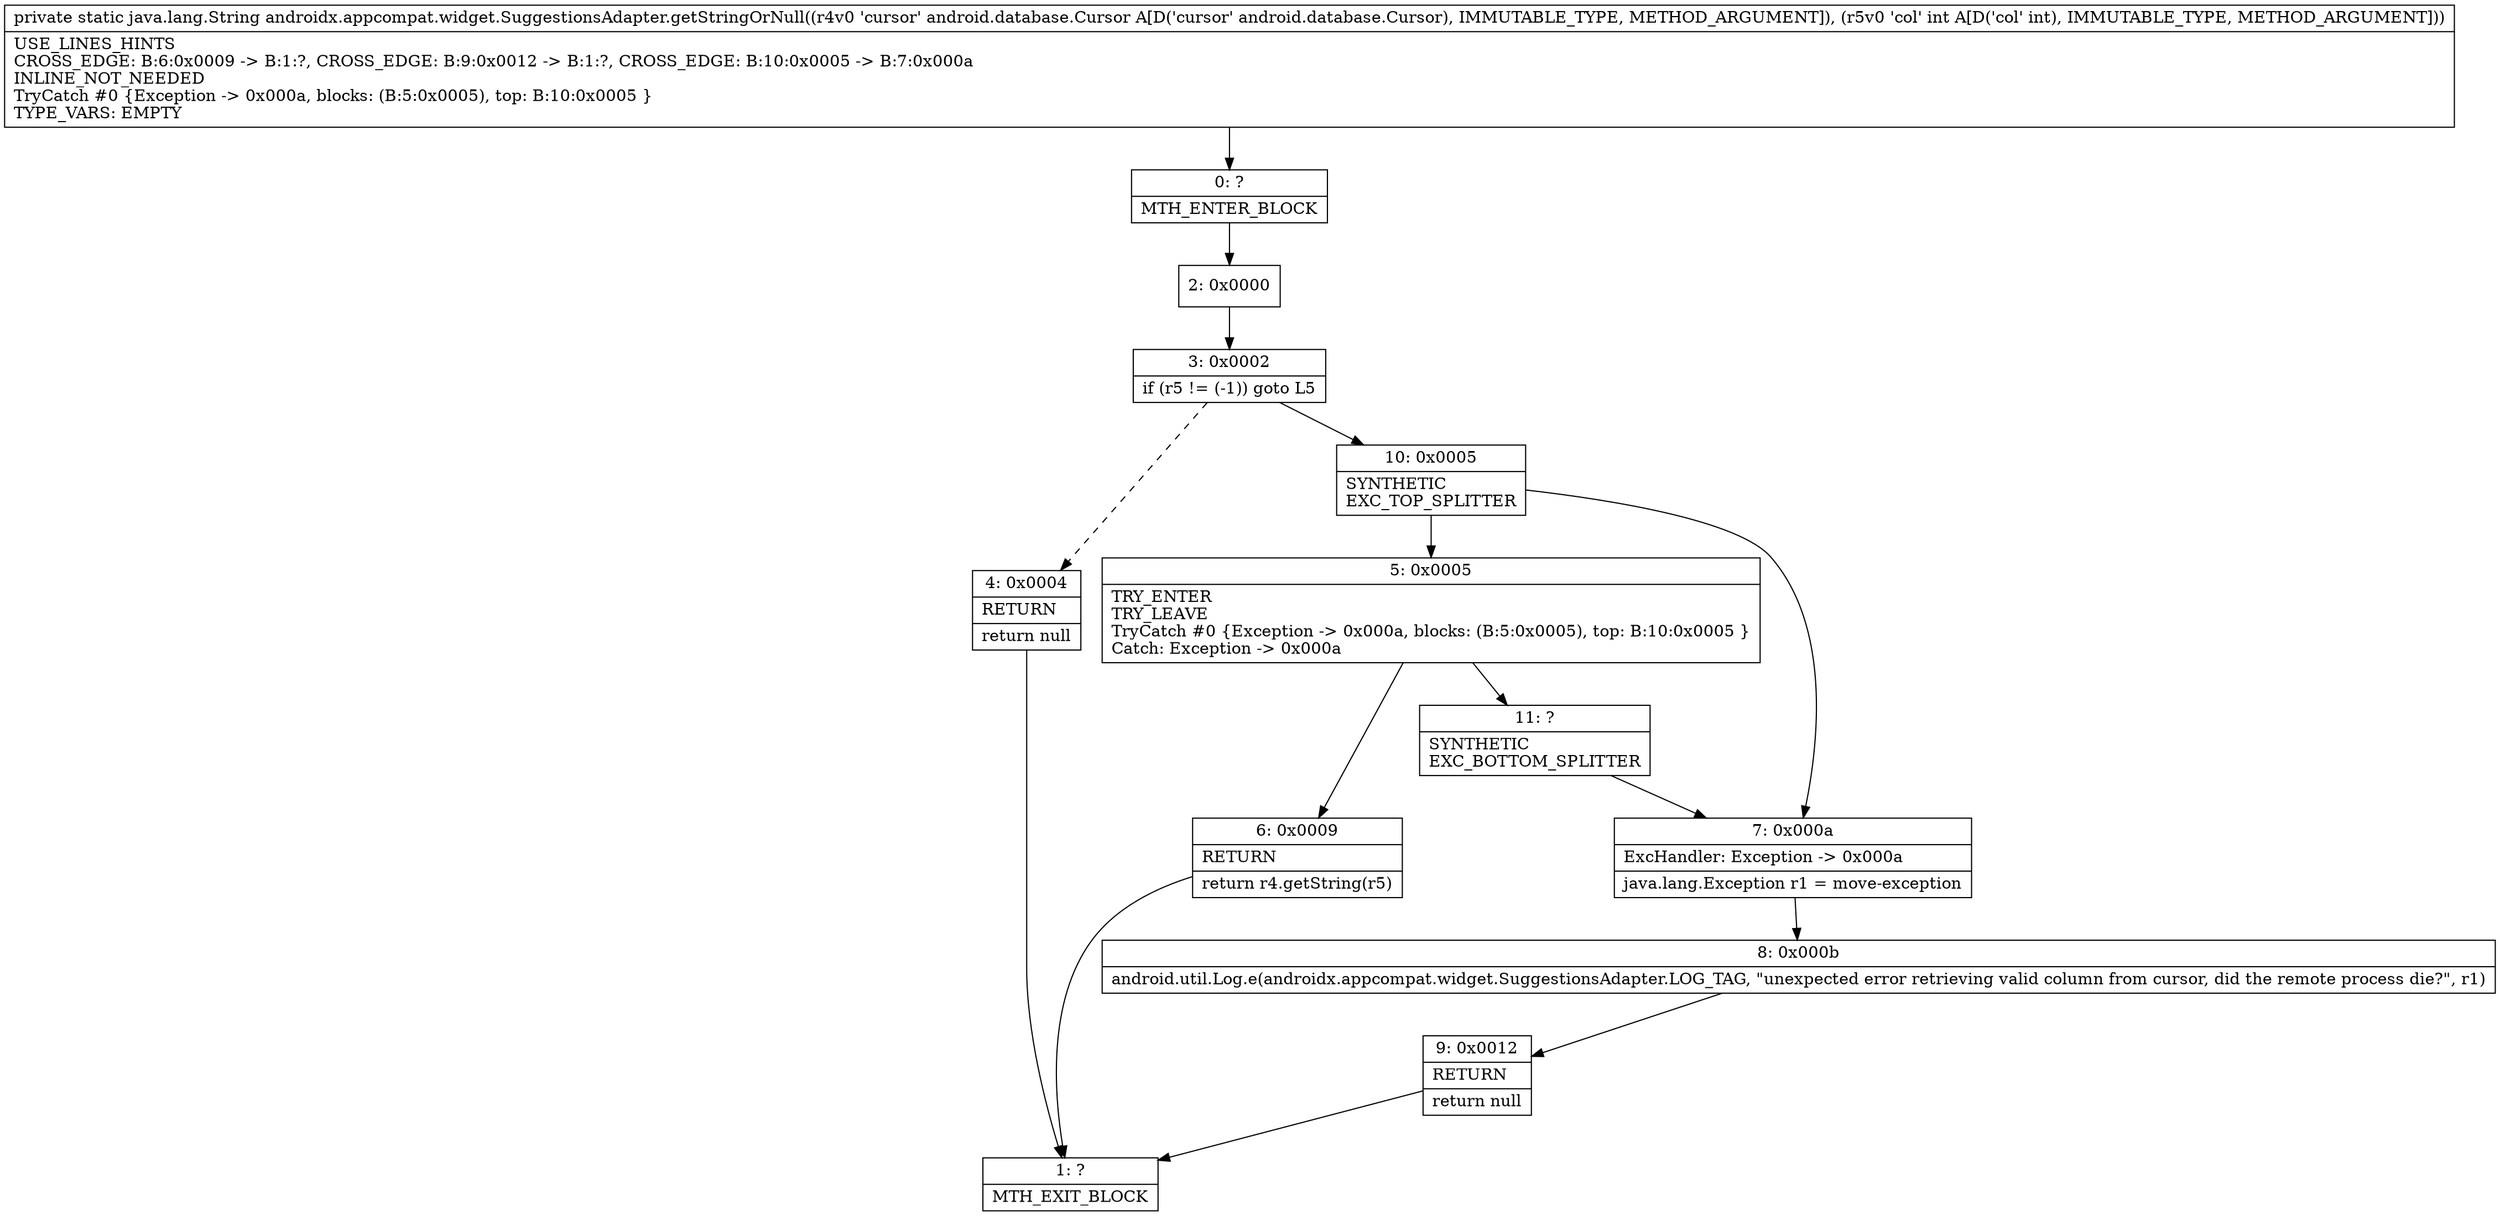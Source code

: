 digraph "CFG forandroidx.appcompat.widget.SuggestionsAdapter.getStringOrNull(Landroid\/database\/Cursor;I)Ljava\/lang\/String;" {
Node_0 [shape=record,label="{0\:\ ?|MTH_ENTER_BLOCK\l}"];
Node_2 [shape=record,label="{2\:\ 0x0000}"];
Node_3 [shape=record,label="{3\:\ 0x0002|if (r5 != (\-1)) goto L5\l}"];
Node_4 [shape=record,label="{4\:\ 0x0004|RETURN\l|return null\l}"];
Node_1 [shape=record,label="{1\:\ ?|MTH_EXIT_BLOCK\l}"];
Node_10 [shape=record,label="{10\:\ 0x0005|SYNTHETIC\lEXC_TOP_SPLITTER\l}"];
Node_5 [shape=record,label="{5\:\ 0x0005|TRY_ENTER\lTRY_LEAVE\lTryCatch #0 \{Exception \-\> 0x000a, blocks: (B:5:0x0005), top: B:10:0x0005 \}\lCatch: Exception \-\> 0x000a\l}"];
Node_6 [shape=record,label="{6\:\ 0x0009|RETURN\l|return r4.getString(r5)\l}"];
Node_11 [shape=record,label="{11\:\ ?|SYNTHETIC\lEXC_BOTTOM_SPLITTER\l}"];
Node_7 [shape=record,label="{7\:\ 0x000a|ExcHandler: Exception \-\> 0x000a\l|java.lang.Exception r1 = move\-exception\l}"];
Node_8 [shape=record,label="{8\:\ 0x000b|android.util.Log.e(androidx.appcompat.widget.SuggestionsAdapter.LOG_TAG, \"unexpected error retrieving valid column from cursor, did the remote process die?\", r1)\l}"];
Node_9 [shape=record,label="{9\:\ 0x0012|RETURN\l|return null\l}"];
MethodNode[shape=record,label="{private static java.lang.String androidx.appcompat.widget.SuggestionsAdapter.getStringOrNull((r4v0 'cursor' android.database.Cursor A[D('cursor' android.database.Cursor), IMMUTABLE_TYPE, METHOD_ARGUMENT]), (r5v0 'col' int A[D('col' int), IMMUTABLE_TYPE, METHOD_ARGUMENT]))  | USE_LINES_HINTS\lCROSS_EDGE: B:6:0x0009 \-\> B:1:?, CROSS_EDGE: B:9:0x0012 \-\> B:1:?, CROSS_EDGE: B:10:0x0005 \-\> B:7:0x000a\lINLINE_NOT_NEEDED\lTryCatch #0 \{Exception \-\> 0x000a, blocks: (B:5:0x0005), top: B:10:0x0005 \}\lTYPE_VARS: EMPTY\l}"];
MethodNode -> Node_0;Node_0 -> Node_2;
Node_2 -> Node_3;
Node_3 -> Node_4[style=dashed];
Node_3 -> Node_10;
Node_4 -> Node_1;
Node_10 -> Node_5;
Node_10 -> Node_7;
Node_5 -> Node_6;
Node_5 -> Node_11;
Node_6 -> Node_1;
Node_11 -> Node_7;
Node_7 -> Node_8;
Node_8 -> Node_9;
Node_9 -> Node_1;
}

